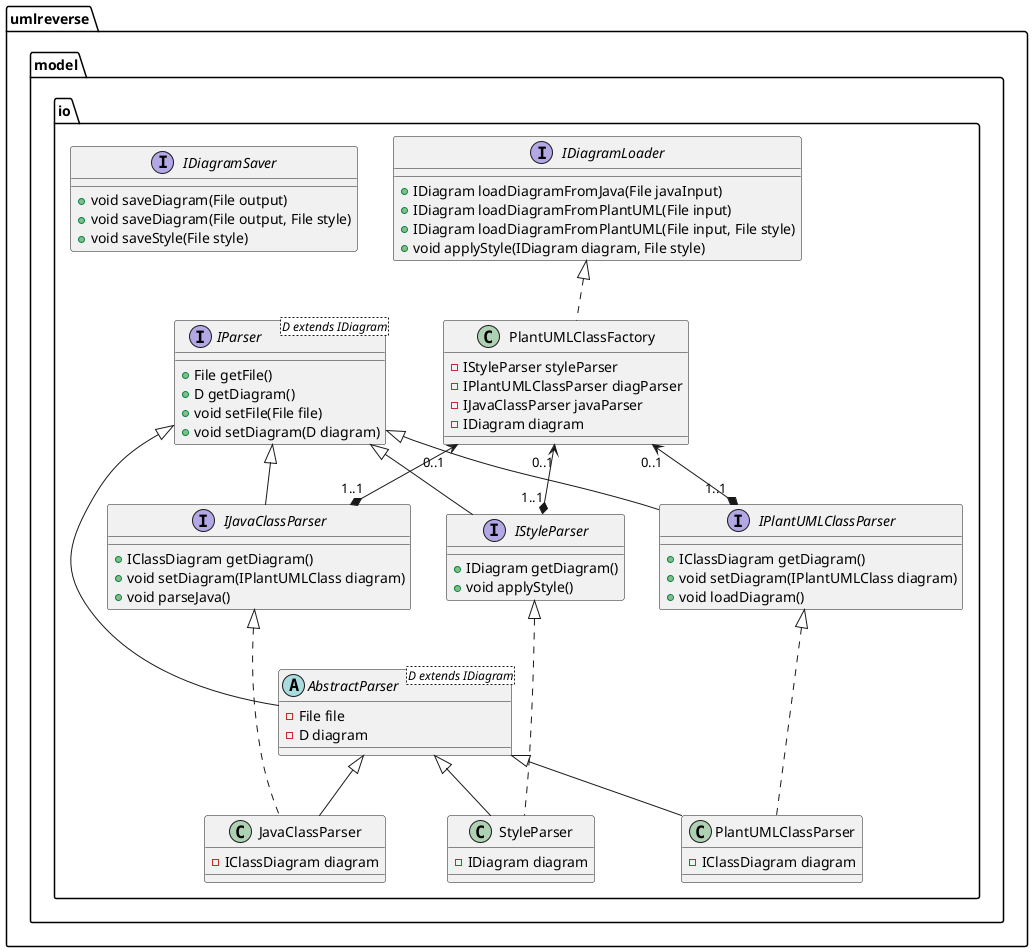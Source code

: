 @startuml

package umlreverse.model.io {
	interface IDiagramLoader {
		+IDiagram loadDiagramFromJava(File javaInput)
		+IDiagram loadDiagramFromPlantUML(File input)
		+IDiagram loadDiagramFromPlantUML(File input, File style)
		+void applyStyle(IDiagram diagram, File style)
	}
	
	interface IDiagramSaver {
		+void saveDiagram(File output)
		+void saveDiagram(File output, File style)
		+void saveStyle(File style)
	}
	
	class PlantUMLClassFactory {
		-IStyleParser styleParser
		-IPlantUMLClassParser diagParser
		-IJavaClassParser javaParser
		-IDiagram diagram
	}
	IDiagramLoader <|.. PlantUMLClassFactory
	
	interface IParser<D extends IDiagram> {
		+File getFile()
		+D getDiagram()
		+void setFile(File file)
		+void setDiagram(D diagram)
	}
	abstract AbstractParser<D extends IDiagram> {
		-File file
		-D diagram
	}
	IParser <|--- AbstractParser
	
	interface IStyleParser {
		+IDiagram getDiagram()
		+void applyStyle()
	}
	PlantUMLClassFactory "0..1" <--* "1..1" IStyleParser
	IParser <|-- IStyleParser
	
	class StyleParser {
		-IDiagram diagram
	}
	IStyleParser <|... StyleParser
	AbstractParser <|-- StyleParser
	
	interface IPlantUMLClassParser {
		+IClassDiagram getDiagram()
		+void setDiagram(IPlantUMLClass diagram)
		+void loadDiagram()
	}
	PlantUMLClassFactory "0..1" <--* "1..1" IPlantUMLClassParser
	IParser <|-- IPlantUMLClassParser
	class PlantUMLClassParser {
		-IClassDiagram diagram
	}
	IPlantUMLClassParser <|... PlantUMLClassParser
	AbstractParser <|-- PlantUMLClassParser
	
	interface IJavaClassParser {
		+IClassDiagram getDiagram()
		+void setDiagram(IPlantUMLClass diagram)
		+void parseJava()
	}
	PlantUMLClassFactory "0..1" <--* "1..1" IJavaClassParser
	IParser <|-- IJavaClassParser
	class JavaClassParser {
		-IClassDiagram diagram
	}
	IJavaClassParser <|... JavaClassParser
	AbstractParser <|-- JavaClassParser
}

@enduml